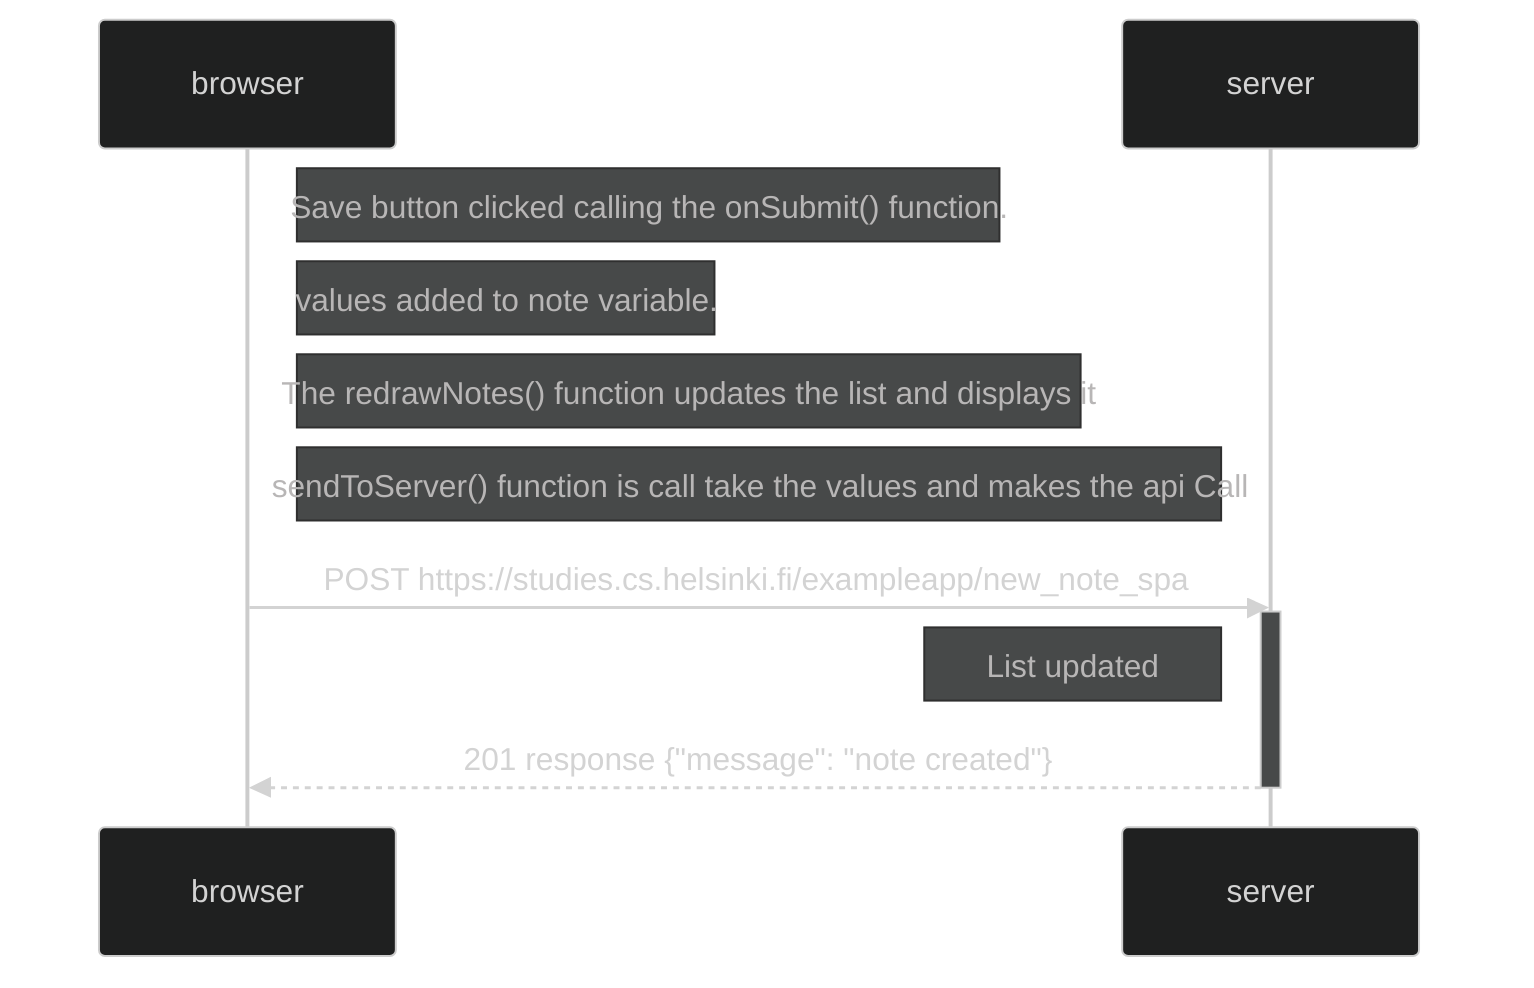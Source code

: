 ---
config:
  theme: dark
---
sequenceDiagram
  participant B as browser
  participant S as server
  
  Note right of B: Save button clicked calling the onSubmit() function.
  Note right of B: values added to note variable.
  Note right of B: The redrawNotes() function updates the list and displays it
  Note right of B: sendToServer() function is call take the values and makes the api Call

  B->>S: POST https://studies.cs.helsinki.fi/exampleapp/new_note_spa
  activate S
  Note left of S: List updated
  S-->>B: 201 response {"message": "note created"}
  deactivate S